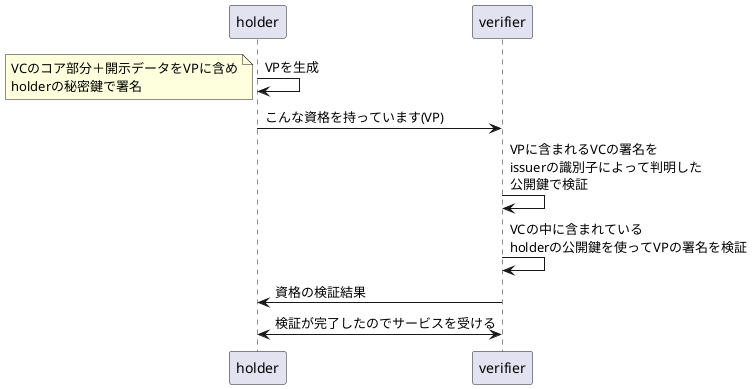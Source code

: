 @startuml
holder -> holder : VPを生成
note left: VCのコア部分＋開示データをVPに含め\nholderの秘密鍵で署名
holder -> verifier : こんな資格を持っています(VP)
verifier -> verifier : VPに含まれるVCの署名を\nissuerの識別子によって判明した\n公開鍵で検証
verifier -> verifier : VCの中に含まれている\nholderの公開鍵を使ってVPの署名を検証
holder <- verifier : 資格の検証結果
holder <-> verifier : 検証が完了したのでサービスを受ける
@enduml
